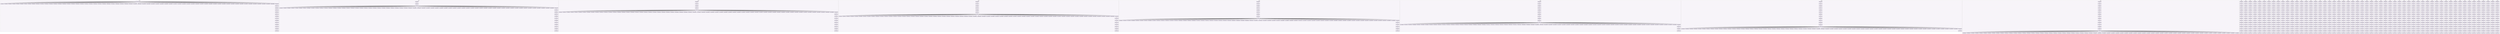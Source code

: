 digraph{node[shape=record style=filled colorscheme=purd9 fillcolor=2];subgraph cluster0{style=dashed;colorscheme=purd9;bgcolor=1;edge[arrowhead=empty];label=proc_0;0[label="0:0 0 misc 0 0"];1[label="0:1 0 send 1 0"];2[label="0:2 0 send 2 0"];3[label="0:3 0 send 3 0"];4[label="0:4 0 send 4 0"];5[label="0:5 0 send 5 0"];6[label="0:6 0 send 6 0"];7[label="0:7 0 send 7 0"];8[label="0:8 0 send 8 0"];9[label="0:9 0 send 9 0"];10[label="0:10 0 send 10 0"];11[label="0:11 0 send 11 0"];12[label="0:12 0 send 12 0"];13[label="0:13 0 send 13 0"];14[label="0:14 0 send 14 0"];15[label="0:15 0 send 15 0"];16[label="0:16 0 send 16 0"];17[label="0:17 0 send 17 0"];18[label="0:18 0 send 18 0"];19[label="0:19 0 send 19 0"];20[label="0:20 0 send 20 0"];21[label="0:21 0 send 21 0"];22[label="0:22 0 send 22 0"];23[label="0:23 0 send 23 0"];24[label="0:24 0 send 24 0"];25[label="0:25 0 send 25 0"];26[label="0:26 0 send 26 0"];27[label="0:27 0 send 27 0"];28[label="0:28 0 send 28 0"];29[label="0:29 0 send 29 0"];30[label="0:30 0 send 30 0"];31[label="0:31 0 send 31 0"];32[label="0:32 0 send 32 0"];33[label="0:33 0 send 33 0"];34[label="0:34 0 send 34 0"];35[label="0:35 0 send 35 0"];36[label="0:36 0 send 36 0"];37[label="0:37 0 send 37 0"];38[label="0:38 0 send 38 0"];39[label="0:39 0 send 39 0"];40[label="0:40 0 send 40 0"];41[label="0:41 0 send 41 0"];42[label="0:42 0 send 42 0"];43[label="0:43 0 send 43 0"];44[label="0:44 0 send 44 0"];45[label="0:45 0 send 45 0"];46[label="0:46 0 send 46 0"];47[label="0:47 0 send 47 0"];48[label="0:48 0 send 48 0"];49[label="0:49 0 send 49 0"];50[label="0:50 0 send 50 0"];51[label="0:51 0 send 51 0"];52[label="0:52 0 send 52 0"];53[label="0:53 0 send 53 0"];54[label="0:54 0 send 54 0"];55[label="0:55 0 send 55 0"];56[label="0:56 0 send 56 0"];57[label="0:57 0 send 57 0"];58[label="0:58 0 send 58 0"];59[label="0:59 0 send 59 0"];60[label="0:60 0 send 60 0"];61[label="0:61 0 send 61 0"];62[label="0:62 0 send 62 0"];63[label="0:63 0 send 63 0"];64[label="0:64 0 misc 0 0"];65[label="0:65 0 recv -1 0"];66[label="0:66 0 misc 0 0"];67[label="0:67 0 recv -1 0"];68[label="0:68 0 misc 0 0"];69[label="0:69 0 recv -1 0"];70[label="0:70 0 misc 0 0"];71[label="0:71 0 recv -1 0"];72[label="0:72 0 misc 0 0"];73[label="0:73 0 recv -1 0"];74[label="0:74 0 misc 0 0"];75[label="0:75 0 recv -1 0"];76[label="0:76 0 misc 0 0"];77[label="0:77 0 recv -1 0"];0->1;0->2;0->3;0->4;0->5;0->6;0->7;0->8;0->9;0->10;0->11;0->12;0->13;0->14;0->15;0->16;0->17;0->18;0->19;0->20;0->21;0->22;0->23;0->24;0->25;0->26;0->27;0->28;0->29;0->30;0->31;0->32;0->33;0->34;0->35;0->36;0->37;0->38;0->39;0->40;0->41;0->42;0->43;0->44;0->45;0->46;0->47;0->48;0->49;0->50;0->51;0->52;0->53;0->54;0->55;0->56;0->57;0->58;0->59;0->60;0->61;0->62;0->63;0->64;64->65;65->66;66->67;67->68;68->69;69->70;70->71;71->72;72->73;73->74;74->75;75->76;76->77;}subgraph cluster1{style=dashed;colorscheme=purd9;bgcolor=1;edge[arrowhead=empty];label=proc_1;78[label="1:0 0 misc 0 0"];79[label="1:1 0 recv -1 0"];80[label="1:2 0 misc 0 0"];81[label="1:3 0 send 0 0"];82[label="1:4 0 send 2 0"];83[label="1:5 0 send 3 0"];84[label="1:6 0 send 4 0"];85[label="1:7 0 send 5 0"];86[label="1:8 0 send 6 0"];87[label="1:9 0 send 7 0"];88[label="1:10 0 send 8 0"];89[label="1:11 0 send 9 0"];90[label="1:12 0 send 10 0"];91[label="1:13 0 send 11 0"];92[label="1:14 0 send 12 0"];93[label="1:15 0 send 13 0"];94[label="1:16 0 send 14 0"];95[label="1:17 0 send 15 0"];96[label="1:18 0 send 16 0"];97[label="1:19 0 send 17 0"];98[label="1:20 0 send 18 0"];99[label="1:21 0 send 19 0"];100[label="1:22 0 send 20 0"];101[label="1:23 0 send 21 0"];102[label="1:24 0 send 22 0"];103[label="1:25 0 send 23 0"];104[label="1:26 0 send 24 0"];105[label="1:27 0 send 25 0"];106[label="1:28 0 send 26 0"];107[label="1:29 0 send 27 0"];108[label="1:30 0 send 28 0"];109[label="1:31 0 send 29 0"];110[label="1:32 0 send 30 0"];111[label="1:33 0 send 31 0"];112[label="1:34 0 send 32 0"];113[label="1:35 0 send 33 0"];114[label="1:36 0 send 34 0"];115[label="1:37 0 send 35 0"];116[label="1:38 0 send 36 0"];117[label="1:39 0 send 37 0"];118[label="1:40 0 send 38 0"];119[label="1:41 0 send 39 0"];120[label="1:42 0 send 40 0"];121[label="1:43 0 send 41 0"];122[label="1:44 0 send 42 0"];123[label="1:45 0 send 43 0"];124[label="1:46 0 send 44 0"];125[label="1:47 0 send 45 0"];126[label="1:48 0 send 46 0"];127[label="1:49 0 send 47 0"];128[label="1:50 0 send 48 0"];129[label="1:51 0 send 49 0"];130[label="1:52 0 send 50 0"];131[label="1:53 0 send 51 0"];132[label="1:54 0 send 52 0"];133[label="1:55 0 send 53 0"];134[label="1:56 0 send 54 0"];135[label="1:57 0 send 55 0"];136[label="1:58 0 send 56 0"];137[label="1:59 0 send 57 0"];138[label="1:60 0 send 58 0"];139[label="1:61 0 send 59 0"];140[label="1:62 0 send 60 0"];141[label="1:63 0 send 61 0"];142[label="1:64 0 send 62 0"];143[label="1:65 0 send 63 0"];144[label="1:66 0 misc 0 0"];145[label="1:67 0 recv -1 0"];146[label="1:68 0 misc 0 0"];147[label="1:69 0 recv -1 0"];148[label="1:70 0 misc 0 0"];149[label="1:71 0 recv -1 0"];150[label="1:72 0 misc 0 0"];151[label="1:73 0 recv -1 0"];152[label="1:74 0 misc 0 0"];153[label="1:75 0 recv -1 0"];154[label="1:76 0 misc 0 0"];155[label="1:77 0 recv -1 0"];78->79;79->80;80->81;80->82;80->83;80->84;80->85;80->86;80->87;80->88;80->89;80->90;80->91;80->92;80->93;80->94;80->95;80->96;80->97;80->98;80->99;80->100;80->101;80->102;80->103;80->104;80->105;80->106;80->107;80->108;80->109;80->110;80->111;80->112;80->113;80->114;80->115;80->116;80->117;80->118;80->119;80->120;80->121;80->122;80->123;80->124;80->125;80->126;80->127;80->128;80->129;80->130;80->131;80->132;80->133;80->134;80->135;80->136;80->137;80->138;80->139;80->140;80->141;80->142;80->143;80->144;144->145;145->146;146->147;147->148;148->149;149->150;150->151;151->152;152->153;153->154;154->155;}subgraph cluster2{style=dashed;colorscheme=purd9;bgcolor=1;edge[arrowhead=empty];label=proc_2;156[label="2:0 0 misc 0 0"];157[label="2:1 0 recv -1 0"];158[label="2:2 0 misc 0 0"];159[label="2:3 0 recv -1 0"];160[label="2:4 0 misc 0 0"];161[label="2:5 0 send 0 0"];162[label="2:6 0 send 1 0"];163[label="2:7 0 send 3 0"];164[label="2:8 0 send 4 0"];165[label="2:9 0 send 5 0"];166[label="2:10 0 send 6 0"];167[label="2:11 0 send 7 0"];168[label="2:12 0 send 8 0"];169[label="2:13 0 send 9 0"];170[label="2:14 0 send 10 0"];171[label="2:15 0 send 11 0"];172[label="2:16 0 send 12 0"];173[label="2:17 0 send 13 0"];174[label="2:18 0 send 14 0"];175[label="2:19 0 send 15 0"];176[label="2:20 0 send 16 0"];177[label="2:21 0 send 17 0"];178[label="2:22 0 send 18 0"];179[label="2:23 0 send 19 0"];180[label="2:24 0 send 20 0"];181[label="2:25 0 send 21 0"];182[label="2:26 0 send 22 0"];183[label="2:27 0 send 23 0"];184[label="2:28 0 send 24 0"];185[label="2:29 0 send 25 0"];186[label="2:30 0 send 26 0"];187[label="2:31 0 send 27 0"];188[label="2:32 0 send 28 0"];189[label="2:33 0 send 29 0"];190[label="2:34 0 send 30 0"];191[label="2:35 0 send 31 0"];192[label="2:36 0 send 32 0"];193[label="2:37 0 send 33 0"];194[label="2:38 0 send 34 0"];195[label="2:39 0 send 35 0"];196[label="2:40 0 send 36 0"];197[label="2:41 0 send 37 0"];198[label="2:42 0 send 38 0"];199[label="2:43 0 send 39 0"];200[label="2:44 0 send 40 0"];201[label="2:45 0 send 41 0"];202[label="2:46 0 send 42 0"];203[label="2:47 0 send 43 0"];204[label="2:48 0 send 44 0"];205[label="2:49 0 send 45 0"];206[label="2:50 0 send 46 0"];207[label="2:51 0 send 47 0"];208[label="2:52 0 send 48 0"];209[label="2:53 0 send 49 0"];210[label="2:54 0 send 50 0"];211[label="2:55 0 send 51 0"];212[label="2:56 0 send 52 0"];213[label="2:57 0 send 53 0"];214[label="2:58 0 send 54 0"];215[label="2:59 0 send 55 0"];216[label="2:60 0 send 56 0"];217[label="2:61 0 send 57 0"];218[label="2:62 0 send 58 0"];219[label="2:63 0 send 59 0"];220[label="2:64 0 send 60 0"];221[label="2:65 0 send 61 0"];222[label="2:66 0 send 62 0"];223[label="2:67 0 send 63 0"];224[label="2:68 0 misc 0 0"];225[label="2:69 0 recv -1 0"];226[label="2:70 0 misc 0 0"];227[label="2:71 0 recv -1 0"];228[label="2:72 0 misc 0 0"];229[label="2:73 0 recv -1 0"];230[label="2:74 0 misc 0 0"];231[label="2:75 0 recv -1 0"];232[label="2:76 0 misc 0 0"];233[label="2:77 0 recv -1 0"];156->157;157->158;158->159;159->160;160->161;160->162;160->163;160->164;160->165;160->166;160->167;160->168;160->169;160->170;160->171;160->172;160->173;160->174;160->175;160->176;160->177;160->178;160->179;160->180;160->181;160->182;160->183;160->184;160->185;160->186;160->187;160->188;160->189;160->190;160->191;160->192;160->193;160->194;160->195;160->196;160->197;160->198;160->199;160->200;160->201;160->202;160->203;160->204;160->205;160->206;160->207;160->208;160->209;160->210;160->211;160->212;160->213;160->214;160->215;160->216;160->217;160->218;160->219;160->220;160->221;160->222;160->223;160->224;224->225;225->226;226->227;227->228;228->229;229->230;230->231;231->232;232->233;}subgraph cluster3{style=dashed;colorscheme=purd9;bgcolor=1;edge[arrowhead=empty];label=proc_3;234[label="3:0 0 misc 0 0"];235[label="3:1 0 recv -1 0"];236[label="3:2 0 misc 0 0"];237[label="3:3 0 recv -1 0"];238[label="3:4 0 misc 0 0"];239[label="3:5 0 recv -1 0"];240[label="3:6 0 misc 0 0"];241[label="3:7 0 send 0 0"];242[label="3:8 0 send 1 0"];243[label="3:9 0 send 2 0"];244[label="3:10 0 send 4 0"];245[label="3:11 0 send 5 0"];246[label="3:12 0 send 6 0"];247[label="3:13 0 send 7 0"];248[label="3:14 0 send 8 0"];249[label="3:15 0 send 9 0"];250[label="3:16 0 send 10 0"];251[label="3:17 0 send 11 0"];252[label="3:18 0 send 12 0"];253[label="3:19 0 send 13 0"];254[label="3:20 0 send 14 0"];255[label="3:21 0 send 15 0"];256[label="3:22 0 send 16 0"];257[label="3:23 0 send 17 0"];258[label="3:24 0 send 18 0"];259[label="3:25 0 send 19 0"];260[label="3:26 0 send 20 0"];261[label="3:27 0 send 21 0"];262[label="3:28 0 send 22 0"];263[label="3:29 0 send 23 0"];264[label="3:30 0 send 24 0"];265[label="3:31 0 send 25 0"];266[label="3:32 0 send 26 0"];267[label="3:33 0 send 27 0"];268[label="3:34 0 send 28 0"];269[label="3:35 0 send 29 0"];270[label="3:36 0 send 30 0"];271[label="3:37 0 send 31 0"];272[label="3:38 0 send 32 0"];273[label="3:39 0 send 33 0"];274[label="3:40 0 send 34 0"];275[label="3:41 0 send 35 0"];276[label="3:42 0 send 36 0"];277[label="3:43 0 send 37 0"];278[label="3:44 0 send 38 0"];279[label="3:45 0 send 39 0"];280[label="3:46 0 send 40 0"];281[label="3:47 0 send 41 0"];282[label="3:48 0 send 42 0"];283[label="3:49 0 send 43 0"];284[label="3:50 0 send 44 0"];285[label="3:51 0 send 45 0"];286[label="3:52 0 send 46 0"];287[label="3:53 0 send 47 0"];288[label="3:54 0 send 48 0"];289[label="3:55 0 send 49 0"];290[label="3:56 0 send 50 0"];291[label="3:57 0 send 51 0"];292[label="3:58 0 send 52 0"];293[label="3:59 0 send 53 0"];294[label="3:60 0 send 54 0"];295[label="3:61 0 send 55 0"];296[label="3:62 0 send 56 0"];297[label="3:63 0 send 57 0"];298[label="3:64 0 send 58 0"];299[label="3:65 0 send 59 0"];300[label="3:66 0 send 60 0"];301[label="3:67 0 send 61 0"];302[label="3:68 0 send 62 0"];303[label="3:69 0 send 63 0"];304[label="3:70 0 misc 0 0"];305[label="3:71 0 recv -1 0"];306[label="3:72 0 misc 0 0"];307[label="3:73 0 recv -1 0"];308[label="3:74 0 misc 0 0"];309[label="3:75 0 recv -1 0"];310[label="3:76 0 misc 0 0"];311[label="3:77 0 recv -1 0"];234->235;235->236;236->237;237->238;238->239;239->240;240->241;240->242;240->243;240->244;240->245;240->246;240->247;240->248;240->249;240->250;240->251;240->252;240->253;240->254;240->255;240->256;240->257;240->258;240->259;240->260;240->261;240->262;240->263;240->264;240->265;240->266;240->267;240->268;240->269;240->270;240->271;240->272;240->273;240->274;240->275;240->276;240->277;240->278;240->279;240->280;240->281;240->282;240->283;240->284;240->285;240->286;240->287;240->288;240->289;240->290;240->291;240->292;240->293;240->294;240->295;240->296;240->297;240->298;240->299;240->300;240->301;240->302;240->303;240->304;304->305;305->306;306->307;307->308;308->309;309->310;310->311;}subgraph cluster4{style=dashed;colorscheme=purd9;bgcolor=1;edge[arrowhead=empty];label=proc_4;312[label="4:0 0 misc 0 0"];313[label="4:1 0 recv -1 0"];314[label="4:2 0 misc 0 0"];315[label="4:3 0 recv -1 0"];316[label="4:4 0 misc 0 0"];317[label="4:5 0 recv -1 0"];318[label="4:6 0 misc 0 0"];319[label="4:7 0 recv -1 0"];320[label="4:8 0 misc 0 0"];321[label="4:9 0 send 0 0"];322[label="4:10 0 send 1 0"];323[label="4:11 0 send 2 0"];324[label="4:12 0 send 3 0"];325[label="4:13 0 send 5 0"];326[label="4:14 0 send 6 0"];327[label="4:15 0 send 7 0"];328[label="4:16 0 send 8 0"];329[label="4:17 0 send 9 0"];330[label="4:18 0 send 10 0"];331[label="4:19 0 send 11 0"];332[label="4:20 0 send 12 0"];333[label="4:21 0 send 13 0"];334[label="4:22 0 send 14 0"];335[label="4:23 0 send 15 0"];336[label="4:24 0 send 16 0"];337[label="4:25 0 send 17 0"];338[label="4:26 0 send 18 0"];339[label="4:27 0 send 19 0"];340[label="4:28 0 send 20 0"];341[label="4:29 0 send 21 0"];342[label="4:30 0 send 22 0"];343[label="4:31 0 send 23 0"];344[label="4:32 0 send 24 0"];345[label="4:33 0 send 25 0"];346[label="4:34 0 send 26 0"];347[label="4:35 0 send 27 0"];348[label="4:36 0 send 28 0"];349[label="4:37 0 send 29 0"];350[label="4:38 0 send 30 0"];351[label="4:39 0 send 31 0"];352[label="4:40 0 send 32 0"];353[label="4:41 0 send 33 0"];354[label="4:42 0 send 34 0"];355[label="4:43 0 send 35 0"];356[label="4:44 0 send 36 0"];357[label="4:45 0 send 37 0"];358[label="4:46 0 send 38 0"];359[label="4:47 0 send 39 0"];360[label="4:48 0 send 40 0"];361[label="4:49 0 send 41 0"];362[label="4:50 0 send 42 0"];363[label="4:51 0 send 43 0"];364[label="4:52 0 send 44 0"];365[label="4:53 0 send 45 0"];366[label="4:54 0 send 46 0"];367[label="4:55 0 send 47 0"];368[label="4:56 0 send 48 0"];369[label="4:57 0 send 49 0"];370[label="4:58 0 send 50 0"];371[label="4:59 0 send 51 0"];372[label="4:60 0 send 52 0"];373[label="4:61 0 send 53 0"];374[label="4:62 0 send 54 0"];375[label="4:63 0 send 55 0"];376[label="4:64 0 send 56 0"];377[label="4:65 0 send 57 0"];378[label="4:66 0 send 58 0"];379[label="4:67 0 send 59 0"];380[label="4:68 0 send 60 0"];381[label="4:69 0 send 61 0"];382[label="4:70 0 send 62 0"];383[label="4:71 0 send 63 0"];384[label="4:72 0 misc 0 0"];385[label="4:73 0 recv -1 0"];386[label="4:74 0 misc 0 0"];387[label="4:75 0 recv -1 0"];388[label="4:76 0 misc 0 0"];389[label="4:77 0 recv -1 0"];312->313;313->314;314->315;315->316;316->317;317->318;318->319;319->320;320->321;320->322;320->323;320->324;320->325;320->326;320->327;320->328;320->329;320->330;320->331;320->332;320->333;320->334;320->335;320->336;320->337;320->338;320->339;320->340;320->341;320->342;320->343;320->344;320->345;320->346;320->347;320->348;320->349;320->350;320->351;320->352;320->353;320->354;320->355;320->356;320->357;320->358;320->359;320->360;320->361;320->362;320->363;320->364;320->365;320->366;320->367;320->368;320->369;320->370;320->371;320->372;320->373;320->374;320->375;320->376;320->377;320->378;320->379;320->380;320->381;320->382;320->383;320->384;384->385;385->386;386->387;387->388;388->389;}subgraph cluster5{style=dashed;colorscheme=purd9;bgcolor=1;edge[arrowhead=empty];label=proc_5;390[label="5:0 0 misc 0 0"];391[label="5:1 0 recv -1 0"];392[label="5:2 0 misc 0 0"];393[label="5:3 0 recv -1 0"];394[label="5:4 0 misc 0 0"];395[label="5:5 0 recv -1 0"];396[label="5:6 0 misc 0 0"];397[label="5:7 0 recv -1 0"];398[label="5:8 0 misc 0 0"];399[label="5:9 0 recv -1 0"];400[label="5:10 0 misc 0 0"];401[label="5:11 0 send 0 0"];402[label="5:12 0 send 1 0"];403[label="5:13 0 send 2 0"];404[label="5:14 0 send 3 0"];405[label="5:15 0 send 4 0"];406[label="5:16 0 send 6 0"];407[label="5:17 0 send 7 0"];408[label="5:18 0 send 8 0"];409[label="5:19 0 send 9 0"];410[label="5:20 0 send 10 0"];411[label="5:21 0 send 11 0"];412[label="5:22 0 send 12 0"];413[label="5:23 0 send 13 0"];414[label="5:24 0 send 14 0"];415[label="5:25 0 send 15 0"];416[label="5:26 0 send 16 0"];417[label="5:27 0 send 17 0"];418[label="5:28 0 send 18 0"];419[label="5:29 0 send 19 0"];420[label="5:30 0 send 20 0"];421[label="5:31 0 send 21 0"];422[label="5:32 0 send 22 0"];423[label="5:33 0 send 23 0"];424[label="5:34 0 send 24 0"];425[label="5:35 0 send 25 0"];426[label="5:36 0 send 26 0"];427[label="5:37 0 send 27 0"];428[label="5:38 0 send 28 0"];429[label="5:39 0 send 29 0"];430[label="5:40 0 send 30 0"];431[label="5:41 0 send 31 0"];432[label="5:42 0 send 32 0"];433[label="5:43 0 send 33 0"];434[label="5:44 0 send 34 0"];435[label="5:45 0 send 35 0"];436[label="5:46 0 send 36 0"];437[label="5:47 0 send 37 0"];438[label="5:48 0 send 38 0"];439[label="5:49 0 send 39 0"];440[label="5:50 0 send 40 0"];441[label="5:51 0 send 41 0"];442[label="5:52 0 send 42 0"];443[label="5:53 0 send 43 0"];444[label="5:54 0 send 44 0"];445[label="5:55 0 send 45 0"];446[label="5:56 0 send 46 0"];447[label="5:57 0 send 47 0"];448[label="5:58 0 send 48 0"];449[label="5:59 0 send 49 0"];450[label="5:60 0 send 50 0"];451[label="5:61 0 send 51 0"];452[label="5:62 0 send 52 0"];453[label="5:63 0 send 53 0"];454[label="5:64 0 send 54 0"];455[label="5:65 0 send 55 0"];456[label="5:66 0 send 56 0"];457[label="5:67 0 send 57 0"];458[label="5:68 0 send 58 0"];459[label="5:69 0 send 59 0"];460[label="5:70 0 send 60 0"];461[label="5:71 0 send 61 0"];462[label="5:72 0 send 62 0"];463[label="5:73 0 send 63 0"];464[label="5:74 0 misc 0 0"];465[label="5:75 0 recv -1 0"];466[label="5:76 0 misc 0 0"];467[label="5:77 0 recv -1 0"];390->391;391->392;392->393;393->394;394->395;395->396;396->397;397->398;398->399;399->400;400->401;400->402;400->403;400->404;400->405;400->406;400->407;400->408;400->409;400->410;400->411;400->412;400->413;400->414;400->415;400->416;400->417;400->418;400->419;400->420;400->421;400->422;400->423;400->424;400->425;400->426;400->427;400->428;400->429;400->430;400->431;400->432;400->433;400->434;400->435;400->436;400->437;400->438;400->439;400->440;400->441;400->442;400->443;400->444;400->445;400->446;400->447;400->448;400->449;400->450;400->451;400->452;400->453;400->454;400->455;400->456;400->457;400->458;400->459;400->460;400->461;400->462;400->463;400->464;464->465;465->466;466->467;}subgraph cluster6{style=dashed;colorscheme=purd9;bgcolor=1;edge[arrowhead=empty];label=proc_6;468[label="6:0 0 misc 0 0"];469[label="6:1 0 recv -1 0"];470[label="6:2 0 misc 0 0"];471[label="6:3 0 recv -1 0"];472[label="6:4 0 misc 0 0"];473[label="6:5 0 recv -1 0"];474[label="6:6 0 misc 0 0"];475[label="6:7 0 recv -1 0"];476[label="6:8 0 misc 0 0"];477[label="6:9 0 recv -1 0"];478[label="6:10 0 misc 0 0"];479[label="6:11 0 recv -1 0"];480[label="6:12 0 misc 0 0"];481[label="6:13 0 send 0 0"];482[label="6:14 0 send 1 0"];483[label="6:15 0 send 2 0"];484[label="6:16 0 send 3 0"];485[label="6:17 0 send 4 0"];486[label="6:18 0 send 5 0"];487[label="6:19 0 send 7 0"];488[label="6:20 0 send 8 0"];489[label="6:21 0 send 9 0"];490[label="6:22 0 send 10 0"];491[label="6:23 0 send 11 0"];492[label="6:24 0 send 12 0"];493[label="6:25 0 send 13 0"];494[label="6:26 0 send 14 0"];495[label="6:27 0 send 15 0"];496[label="6:28 0 send 16 0"];497[label="6:29 0 send 17 0"];498[label="6:30 0 send 18 0"];499[label="6:31 0 send 19 0"];500[label="6:32 0 send 20 0"];501[label="6:33 0 send 21 0"];502[label="6:34 0 send 22 0"];503[label="6:35 0 send 23 0"];504[label="6:36 0 send 24 0"];505[label="6:37 0 send 25 0"];506[label="6:38 0 send 26 0"];507[label="6:39 0 send 27 0"];508[label="6:40 0 send 28 0"];509[label="6:41 0 send 29 0"];510[label="6:42 0 send 30 0"];511[label="6:43 0 send 31 0"];512[label="6:44 0 send 32 0"];513[label="6:45 0 send 33 0"];514[label="6:46 0 send 34 0"];515[label="6:47 0 send 35 0"];516[label="6:48 0 send 36 0"];517[label="6:49 0 send 37 0"];518[label="6:50 0 send 38 0"];519[label="6:51 0 send 39 0"];520[label="6:52 0 send 40 0"];521[label="6:53 0 send 41 0"];522[label="6:54 0 send 42 0"];523[label="6:55 0 send 43 0"];524[label="6:56 0 send 44 0"];525[label="6:57 0 send 45 0"];526[label="6:58 0 send 46 0"];527[label="6:59 0 send 47 0"];528[label="6:60 0 send 48 0"];529[label="6:61 0 send 49 0"];530[label="6:62 0 send 50 0"];531[label="6:63 0 send 51 0"];532[label="6:64 0 send 52 0"];533[label="6:65 0 send 53 0"];534[label="6:66 0 send 54 0"];535[label="6:67 0 send 55 0"];536[label="6:68 0 send 56 0"];537[label="6:69 0 send 57 0"];538[label="6:70 0 send 58 0"];539[label="6:71 0 send 59 0"];540[label="6:72 0 send 60 0"];541[label="6:73 0 send 61 0"];542[label="6:74 0 send 62 0"];543[label="6:75 0 send 63 0"];544[label="6:76 0 misc 0 0"];545[label="6:77 0 recv -1 0"];468->469;469->470;470->471;471->472;472->473;473->474;474->475;475->476;476->477;477->478;478->479;479->480;480->481;480->482;480->483;480->484;480->485;480->486;480->487;480->488;480->489;480->490;480->491;480->492;480->493;480->494;480->495;480->496;480->497;480->498;480->499;480->500;480->501;480->502;480->503;480->504;480->505;480->506;480->507;480->508;480->509;480->510;480->511;480->512;480->513;480->514;480->515;480->516;480->517;480->518;480->519;480->520;480->521;480->522;480->523;480->524;480->525;480->526;480->527;480->528;480->529;480->530;480->531;480->532;480->533;480->534;480->535;480->536;480->537;480->538;480->539;480->540;480->541;480->542;480->543;480->544;544->545;}subgraph cluster7{style=dashed;colorscheme=purd9;bgcolor=1;edge[arrowhead=empty];label=proc_7;546[label="7:0 0 misc 0 0"];547[label="7:1 0 recv -1 0"];548[label="7:2 0 misc 0 0"];549[label="7:3 0 recv -1 0"];550[label="7:4 0 misc 0 0"];551[label="7:5 0 recv -1 0"];552[label="7:6 0 misc 0 0"];553[label="7:7 0 recv -1 0"];554[label="7:8 0 misc 0 0"];555[label="7:9 0 recv -1 0"];556[label="7:10 0 misc 0 0"];557[label="7:11 0 recv -1 0"];558[label="7:12 0 misc 0 0"];559[label="7:13 0 recv -1 0"];560[label="7:14 0 misc 0 0"];561[label="7:15 0 send 0 0"];562[label="7:16 0 send 1 0"];563[label="7:17 0 send 2 0"];564[label="7:18 0 send 3 0"];565[label="7:19 0 send 4 0"];566[label="7:20 0 send 5 0"];567[label="7:21 0 send 6 0"];568[label="7:22 0 send 8 0"];569[label="7:23 0 send 9 0"];570[label="7:24 0 send 10 0"];571[label="7:25 0 send 11 0"];572[label="7:26 0 send 12 0"];573[label="7:27 0 send 13 0"];574[label="7:28 0 send 14 0"];575[label="7:29 0 send 15 0"];576[label="7:30 0 send 16 0"];577[label="7:31 0 send 17 0"];578[label="7:32 0 send 18 0"];579[label="7:33 0 send 19 0"];580[label="7:34 0 send 20 0"];581[label="7:35 0 send 21 0"];582[label="7:36 0 send 22 0"];583[label="7:37 0 send 23 0"];584[label="7:38 0 send 24 0"];585[label="7:39 0 send 25 0"];586[label="7:40 0 send 26 0"];587[label="7:41 0 send 27 0"];588[label="7:42 0 send 28 0"];589[label="7:43 0 send 29 0"];590[label="7:44 0 send 30 0"];591[label="7:45 0 send 31 0"];592[label="7:46 0 send 32 0"];593[label="7:47 0 send 33 0"];594[label="7:48 0 send 34 0"];595[label="7:49 0 send 35 0"];596[label="7:50 0 send 36 0"];597[label="7:51 0 send 37 0"];598[label="7:52 0 send 38 0"];599[label="7:53 0 send 39 0"];600[label="7:54 0 send 40 0"];601[label="7:55 0 send 41 0"];602[label="7:56 0 send 42 0"];603[label="7:57 0 send 43 0"];604[label="7:58 0 send 44 0"];605[label="7:59 0 send 45 0"];606[label="7:60 0 send 46 0"];607[label="7:61 0 send 47 0"];608[label="7:62 0 send 48 0"];609[label="7:63 0 send 49 0"];610[label="7:64 0 send 50 0"];611[label="7:65 0 send 51 0"];612[label="7:66 0 send 52 0"];613[label="7:67 0 send 53 0"];614[label="7:68 0 send 54 0"];615[label="7:69 0 send 55 0"];616[label="7:70 0 send 56 0"];617[label="7:71 0 send 57 0"];618[label="7:72 0 send 58 0"];619[label="7:73 0 send 59 0"];620[label="7:74 0 send 60 0"];621[label="7:75 0 send 61 0"];622[label="7:76 0 send 62 0"];623[label="7:77 0 send 63 0"];546->547;547->548;548->549;549->550;550->551;551->552;552->553;553->554;554->555;555->556;556->557;557->558;558->559;559->560;560->561;560->562;560->563;560->564;560->565;560->566;560->567;560->568;560->569;560->570;560->571;560->572;560->573;560->574;560->575;560->576;560->577;560->578;560->579;560->580;560->581;560->582;560->583;560->584;560->585;560->586;560->587;560->588;560->589;560->590;560->591;560->592;560->593;560->594;560->595;560->596;560->597;560->598;560->599;560->600;560->601;560->602;560->603;560->604;560->605;560->606;560->607;560->608;560->609;560->610;560->611;560->612;560->613;560->614;560->615;560->616;560->617;560->618;560->619;560->620;560->621;560->622;560->623;}subgraph cluster8{style=dashed;colorscheme=purd9;bgcolor=1;edge[arrowhead=empty];label=proc_8;624[label="8:0 0 misc 0 0"];625[label="8:1 0 recv -1 0"];626[label="8:2 0 misc 0 0"];627[label="8:3 0 recv -1 0"];628[label="8:4 0 misc 0 0"];629[label="8:5 0 recv -1 0"];630[label="8:6 0 misc 0 0"];631[label="8:7 0 recv -1 0"];632[label="8:8 0 misc 0 0"];633[label="8:9 0 recv -1 0"];634[label="8:10 0 misc 0 0"];635[label="8:11 0 recv -1 0"];636[label="8:12 0 misc 0 0"];637[label="8:13 0 recv -1 0"];638[label="8:14 0 misc 0 0"];639[label="8:15 0 recv -1 0"];624->625;625->626;626->627;627->628;628->629;629->630;630->631;631->632;632->633;633->634;634->635;635->636;636->637;637->638;638->639;}subgraph cluster9{style=dashed;colorscheme=purd9;bgcolor=1;edge[arrowhead=empty];label=proc_9;640[label="9:0 0 misc 0 0"];641[label="9:1 0 recv -1 0"];642[label="9:2 0 misc 0 0"];643[label="9:3 0 recv -1 0"];644[label="9:4 0 misc 0 0"];645[label="9:5 0 recv -1 0"];646[label="9:6 0 misc 0 0"];647[label="9:7 0 recv -1 0"];648[label="9:8 0 misc 0 0"];649[label="9:9 0 recv -1 0"];650[label="9:10 0 misc 0 0"];651[label="9:11 0 recv -1 0"];652[label="9:12 0 misc 0 0"];653[label="9:13 0 recv -1 0"];654[label="9:14 0 misc 0 0"];655[label="9:15 0 recv -1 0"];640->641;641->642;642->643;643->644;644->645;645->646;646->647;647->648;648->649;649->650;650->651;651->652;652->653;653->654;654->655;}subgraph cluster10{style=dashed;colorscheme=purd9;bgcolor=1;edge[arrowhead=empty];label=proc_10;656[label="10:0 0 misc 0 0"];657[label="10:1 0 recv -1 0"];658[label="10:2 0 misc 0 0"];659[label="10:3 0 recv -1 0"];660[label="10:4 0 misc 0 0"];661[label="10:5 0 recv -1 0"];662[label="10:6 0 misc 0 0"];663[label="10:7 0 recv -1 0"];664[label="10:8 0 misc 0 0"];665[label="10:9 0 recv -1 0"];666[label="10:10 0 misc 0 0"];667[label="10:11 0 recv -1 0"];668[label="10:12 0 misc 0 0"];669[label="10:13 0 recv -1 0"];670[label="10:14 0 misc 0 0"];671[label="10:15 0 recv -1 0"];656->657;657->658;658->659;659->660;660->661;661->662;662->663;663->664;664->665;665->666;666->667;667->668;668->669;669->670;670->671;}subgraph cluster11{style=dashed;colorscheme=purd9;bgcolor=1;edge[arrowhead=empty];label=proc_11;672[label="11:0 0 misc 0 0"];673[label="11:1 0 recv -1 0"];674[label="11:2 0 misc 0 0"];675[label="11:3 0 recv -1 0"];676[label="11:4 0 misc 0 0"];677[label="11:5 0 recv -1 0"];678[label="11:6 0 misc 0 0"];679[label="11:7 0 recv -1 0"];680[label="11:8 0 misc 0 0"];681[label="11:9 0 recv -1 0"];682[label="11:10 0 misc 0 0"];683[label="11:11 0 recv -1 0"];684[label="11:12 0 misc 0 0"];685[label="11:13 0 recv -1 0"];686[label="11:14 0 misc 0 0"];687[label="11:15 0 recv -1 0"];672->673;673->674;674->675;675->676;676->677;677->678;678->679;679->680;680->681;681->682;682->683;683->684;684->685;685->686;686->687;}subgraph cluster12{style=dashed;colorscheme=purd9;bgcolor=1;edge[arrowhead=empty];label=proc_12;688[label="12:0 0 misc 0 0"];689[label="12:1 0 recv -1 0"];690[label="12:2 0 misc 0 0"];691[label="12:3 0 recv -1 0"];692[label="12:4 0 misc 0 0"];693[label="12:5 0 recv -1 0"];694[label="12:6 0 misc 0 0"];695[label="12:7 0 recv -1 0"];696[label="12:8 0 misc 0 0"];697[label="12:9 0 recv -1 0"];698[label="12:10 0 misc 0 0"];699[label="12:11 0 recv -1 0"];700[label="12:12 0 misc 0 0"];701[label="12:13 0 recv -1 0"];702[label="12:14 0 misc 0 0"];703[label="12:15 0 recv -1 0"];688->689;689->690;690->691;691->692;692->693;693->694;694->695;695->696;696->697;697->698;698->699;699->700;700->701;701->702;702->703;}subgraph cluster13{style=dashed;colorscheme=purd9;bgcolor=1;edge[arrowhead=empty];label=proc_13;704[label="13:0 0 misc 0 0"];705[label="13:1 0 recv -1 0"];706[label="13:2 0 misc 0 0"];707[label="13:3 0 recv -1 0"];708[label="13:4 0 misc 0 0"];709[label="13:5 0 recv -1 0"];710[label="13:6 0 misc 0 0"];711[label="13:7 0 recv -1 0"];712[label="13:8 0 misc 0 0"];713[label="13:9 0 recv -1 0"];714[label="13:10 0 misc 0 0"];715[label="13:11 0 recv -1 0"];716[label="13:12 0 misc 0 0"];717[label="13:13 0 recv -1 0"];718[label="13:14 0 misc 0 0"];719[label="13:15 0 recv -1 0"];704->705;705->706;706->707;707->708;708->709;709->710;710->711;711->712;712->713;713->714;714->715;715->716;716->717;717->718;718->719;}subgraph cluster14{style=dashed;colorscheme=purd9;bgcolor=1;edge[arrowhead=empty];label=proc_14;720[label="14:0 0 misc 0 0"];721[label="14:1 0 recv -1 0"];722[label="14:2 0 misc 0 0"];723[label="14:3 0 recv -1 0"];724[label="14:4 0 misc 0 0"];725[label="14:5 0 recv -1 0"];726[label="14:6 0 misc 0 0"];727[label="14:7 0 recv -1 0"];728[label="14:8 0 misc 0 0"];729[label="14:9 0 recv -1 0"];730[label="14:10 0 misc 0 0"];731[label="14:11 0 recv -1 0"];732[label="14:12 0 misc 0 0"];733[label="14:13 0 recv -1 0"];734[label="14:14 0 misc 0 0"];735[label="14:15 0 recv -1 0"];720->721;721->722;722->723;723->724;724->725;725->726;726->727;727->728;728->729;729->730;730->731;731->732;732->733;733->734;734->735;}subgraph cluster15{style=dashed;colorscheme=purd9;bgcolor=1;edge[arrowhead=empty];label=proc_15;736[label="15:0 0 misc 0 0"];737[label="15:1 0 recv -1 0"];738[label="15:2 0 misc 0 0"];739[label="15:3 0 recv -1 0"];740[label="15:4 0 misc 0 0"];741[label="15:5 0 recv -1 0"];742[label="15:6 0 misc 0 0"];743[label="15:7 0 recv -1 0"];744[label="15:8 0 misc 0 0"];745[label="15:9 0 recv -1 0"];746[label="15:10 0 misc 0 0"];747[label="15:11 0 recv -1 0"];748[label="15:12 0 misc 0 0"];749[label="15:13 0 recv -1 0"];750[label="15:14 0 misc 0 0"];751[label="15:15 0 recv -1 0"];736->737;737->738;738->739;739->740;740->741;741->742;742->743;743->744;744->745;745->746;746->747;747->748;748->749;749->750;750->751;}subgraph cluster16{style=dashed;colorscheme=purd9;bgcolor=1;edge[arrowhead=empty];label=proc_16;752[label="16:0 0 misc 0 0"];753[label="16:1 0 recv -1 0"];754[label="16:2 0 misc 0 0"];755[label="16:3 0 recv -1 0"];756[label="16:4 0 misc 0 0"];757[label="16:5 0 recv -1 0"];758[label="16:6 0 misc 0 0"];759[label="16:7 0 recv -1 0"];760[label="16:8 0 misc 0 0"];761[label="16:9 0 recv -1 0"];762[label="16:10 0 misc 0 0"];763[label="16:11 0 recv -1 0"];764[label="16:12 0 misc 0 0"];765[label="16:13 0 recv -1 0"];766[label="16:14 0 misc 0 0"];767[label="16:15 0 recv -1 0"];752->753;753->754;754->755;755->756;756->757;757->758;758->759;759->760;760->761;761->762;762->763;763->764;764->765;765->766;766->767;}subgraph cluster17{style=dashed;colorscheme=purd9;bgcolor=1;edge[arrowhead=empty];label=proc_17;768[label="17:0 0 misc 0 0"];769[label="17:1 0 recv -1 0"];770[label="17:2 0 misc 0 0"];771[label="17:3 0 recv -1 0"];772[label="17:4 0 misc 0 0"];773[label="17:5 0 recv -1 0"];774[label="17:6 0 misc 0 0"];775[label="17:7 0 recv -1 0"];776[label="17:8 0 misc 0 0"];777[label="17:9 0 recv -1 0"];778[label="17:10 0 misc 0 0"];779[label="17:11 0 recv -1 0"];780[label="17:12 0 misc 0 0"];781[label="17:13 0 recv -1 0"];782[label="17:14 0 misc 0 0"];783[label="17:15 0 recv -1 0"];768->769;769->770;770->771;771->772;772->773;773->774;774->775;775->776;776->777;777->778;778->779;779->780;780->781;781->782;782->783;}subgraph cluster18{style=dashed;colorscheme=purd9;bgcolor=1;edge[arrowhead=empty];label=proc_18;784[label="18:0 0 misc 0 0"];785[label="18:1 0 recv -1 0"];786[label="18:2 0 misc 0 0"];787[label="18:3 0 recv -1 0"];788[label="18:4 0 misc 0 0"];789[label="18:5 0 recv -1 0"];790[label="18:6 0 misc 0 0"];791[label="18:7 0 recv -1 0"];792[label="18:8 0 misc 0 0"];793[label="18:9 0 recv -1 0"];794[label="18:10 0 misc 0 0"];795[label="18:11 0 recv -1 0"];796[label="18:12 0 misc 0 0"];797[label="18:13 0 recv -1 0"];798[label="18:14 0 misc 0 0"];799[label="18:15 0 recv -1 0"];784->785;785->786;786->787;787->788;788->789;789->790;790->791;791->792;792->793;793->794;794->795;795->796;796->797;797->798;798->799;}subgraph cluster19{style=dashed;colorscheme=purd9;bgcolor=1;edge[arrowhead=empty];label=proc_19;800[label="19:0 0 misc 0 0"];801[label="19:1 0 recv -1 0"];802[label="19:2 0 misc 0 0"];803[label="19:3 0 recv -1 0"];804[label="19:4 0 misc 0 0"];805[label="19:5 0 recv -1 0"];806[label="19:6 0 misc 0 0"];807[label="19:7 0 recv -1 0"];808[label="19:8 0 misc 0 0"];809[label="19:9 0 recv -1 0"];810[label="19:10 0 misc 0 0"];811[label="19:11 0 recv -1 0"];812[label="19:12 0 misc 0 0"];813[label="19:13 0 recv -1 0"];814[label="19:14 0 misc 0 0"];815[label="19:15 0 recv -1 0"];800->801;801->802;802->803;803->804;804->805;805->806;806->807;807->808;808->809;809->810;810->811;811->812;812->813;813->814;814->815;}subgraph cluster20{style=dashed;colorscheme=purd9;bgcolor=1;edge[arrowhead=empty];label=proc_20;816[label="20:0 0 misc 0 0"];817[label="20:1 0 recv -1 0"];818[label="20:2 0 misc 0 0"];819[label="20:3 0 recv -1 0"];820[label="20:4 0 misc 0 0"];821[label="20:5 0 recv -1 0"];822[label="20:6 0 misc 0 0"];823[label="20:7 0 recv -1 0"];824[label="20:8 0 misc 0 0"];825[label="20:9 0 recv -1 0"];826[label="20:10 0 misc 0 0"];827[label="20:11 0 recv -1 0"];828[label="20:12 0 misc 0 0"];829[label="20:13 0 recv -1 0"];830[label="20:14 0 misc 0 0"];831[label="20:15 0 recv -1 0"];816->817;817->818;818->819;819->820;820->821;821->822;822->823;823->824;824->825;825->826;826->827;827->828;828->829;829->830;830->831;}subgraph cluster21{style=dashed;colorscheme=purd9;bgcolor=1;edge[arrowhead=empty];label=proc_21;832[label="21:0 0 misc 0 0"];833[label="21:1 0 recv -1 0"];834[label="21:2 0 misc 0 0"];835[label="21:3 0 recv -1 0"];836[label="21:4 0 misc 0 0"];837[label="21:5 0 recv -1 0"];838[label="21:6 0 misc 0 0"];839[label="21:7 0 recv -1 0"];840[label="21:8 0 misc 0 0"];841[label="21:9 0 recv -1 0"];842[label="21:10 0 misc 0 0"];843[label="21:11 0 recv -1 0"];844[label="21:12 0 misc 0 0"];845[label="21:13 0 recv -1 0"];846[label="21:14 0 misc 0 0"];847[label="21:15 0 recv -1 0"];832->833;833->834;834->835;835->836;836->837;837->838;838->839;839->840;840->841;841->842;842->843;843->844;844->845;845->846;846->847;}subgraph cluster22{style=dashed;colorscheme=purd9;bgcolor=1;edge[arrowhead=empty];label=proc_22;848[label="22:0 0 misc 0 0"];849[label="22:1 0 recv -1 0"];850[label="22:2 0 misc 0 0"];851[label="22:3 0 recv -1 0"];852[label="22:4 0 misc 0 0"];853[label="22:5 0 recv -1 0"];854[label="22:6 0 misc 0 0"];855[label="22:7 0 recv -1 0"];856[label="22:8 0 misc 0 0"];857[label="22:9 0 recv -1 0"];858[label="22:10 0 misc 0 0"];859[label="22:11 0 recv -1 0"];860[label="22:12 0 misc 0 0"];861[label="22:13 0 recv -1 0"];862[label="22:14 0 misc 0 0"];863[label="22:15 0 recv -1 0"];848->849;849->850;850->851;851->852;852->853;853->854;854->855;855->856;856->857;857->858;858->859;859->860;860->861;861->862;862->863;}subgraph cluster23{style=dashed;colorscheme=purd9;bgcolor=1;edge[arrowhead=empty];label=proc_23;864[label="23:0 0 misc 0 0"];865[label="23:1 0 recv -1 0"];866[label="23:2 0 misc 0 0"];867[label="23:3 0 recv -1 0"];868[label="23:4 0 misc 0 0"];869[label="23:5 0 recv -1 0"];870[label="23:6 0 misc 0 0"];871[label="23:7 0 recv -1 0"];872[label="23:8 0 misc 0 0"];873[label="23:9 0 recv -1 0"];874[label="23:10 0 misc 0 0"];875[label="23:11 0 recv -1 0"];876[label="23:12 0 misc 0 0"];877[label="23:13 0 recv -1 0"];878[label="23:14 0 misc 0 0"];879[label="23:15 0 recv -1 0"];864->865;865->866;866->867;867->868;868->869;869->870;870->871;871->872;872->873;873->874;874->875;875->876;876->877;877->878;878->879;}subgraph cluster24{style=dashed;colorscheme=purd9;bgcolor=1;edge[arrowhead=empty];label=proc_24;880[label="24:0 0 misc 0 0"];881[label="24:1 0 recv -1 0"];882[label="24:2 0 misc 0 0"];883[label="24:3 0 recv -1 0"];884[label="24:4 0 misc 0 0"];885[label="24:5 0 recv -1 0"];886[label="24:6 0 misc 0 0"];887[label="24:7 0 recv -1 0"];888[label="24:8 0 misc 0 0"];889[label="24:9 0 recv -1 0"];890[label="24:10 0 misc 0 0"];891[label="24:11 0 recv -1 0"];892[label="24:12 0 misc 0 0"];893[label="24:13 0 recv -1 0"];894[label="24:14 0 misc 0 0"];895[label="24:15 0 recv -1 0"];880->881;881->882;882->883;883->884;884->885;885->886;886->887;887->888;888->889;889->890;890->891;891->892;892->893;893->894;894->895;}subgraph cluster25{style=dashed;colorscheme=purd9;bgcolor=1;edge[arrowhead=empty];label=proc_25;896[label="25:0 0 misc 0 0"];897[label="25:1 0 recv -1 0"];898[label="25:2 0 misc 0 0"];899[label="25:3 0 recv -1 0"];900[label="25:4 0 misc 0 0"];901[label="25:5 0 recv -1 0"];902[label="25:6 0 misc 0 0"];903[label="25:7 0 recv -1 0"];904[label="25:8 0 misc 0 0"];905[label="25:9 0 recv -1 0"];906[label="25:10 0 misc 0 0"];907[label="25:11 0 recv -1 0"];908[label="25:12 0 misc 0 0"];909[label="25:13 0 recv -1 0"];910[label="25:14 0 misc 0 0"];911[label="25:15 0 recv -1 0"];896->897;897->898;898->899;899->900;900->901;901->902;902->903;903->904;904->905;905->906;906->907;907->908;908->909;909->910;910->911;}subgraph cluster26{style=dashed;colorscheme=purd9;bgcolor=1;edge[arrowhead=empty];label=proc_26;912[label="26:0 0 misc 0 0"];913[label="26:1 0 recv -1 0"];914[label="26:2 0 misc 0 0"];915[label="26:3 0 recv -1 0"];916[label="26:4 0 misc 0 0"];917[label="26:5 0 recv -1 0"];918[label="26:6 0 misc 0 0"];919[label="26:7 0 recv -1 0"];920[label="26:8 0 misc 0 0"];921[label="26:9 0 recv -1 0"];922[label="26:10 0 misc 0 0"];923[label="26:11 0 recv -1 0"];924[label="26:12 0 misc 0 0"];925[label="26:13 0 recv -1 0"];926[label="26:14 0 misc 0 0"];927[label="26:15 0 recv -1 0"];912->913;913->914;914->915;915->916;916->917;917->918;918->919;919->920;920->921;921->922;922->923;923->924;924->925;925->926;926->927;}subgraph cluster27{style=dashed;colorscheme=purd9;bgcolor=1;edge[arrowhead=empty];label=proc_27;928[label="27:0 0 misc 0 0"];929[label="27:1 0 recv -1 0"];930[label="27:2 0 misc 0 0"];931[label="27:3 0 recv -1 0"];932[label="27:4 0 misc 0 0"];933[label="27:5 0 recv -1 0"];934[label="27:6 0 misc 0 0"];935[label="27:7 0 recv -1 0"];936[label="27:8 0 misc 0 0"];937[label="27:9 0 recv -1 0"];938[label="27:10 0 misc 0 0"];939[label="27:11 0 recv -1 0"];940[label="27:12 0 misc 0 0"];941[label="27:13 0 recv -1 0"];942[label="27:14 0 misc 0 0"];943[label="27:15 0 recv -1 0"];928->929;929->930;930->931;931->932;932->933;933->934;934->935;935->936;936->937;937->938;938->939;939->940;940->941;941->942;942->943;}subgraph cluster28{style=dashed;colorscheme=purd9;bgcolor=1;edge[arrowhead=empty];label=proc_28;944[label="28:0 0 misc 0 0"];945[label="28:1 0 recv -1 0"];946[label="28:2 0 misc 0 0"];947[label="28:3 0 recv -1 0"];948[label="28:4 0 misc 0 0"];949[label="28:5 0 recv -1 0"];950[label="28:6 0 misc 0 0"];951[label="28:7 0 recv -1 0"];952[label="28:8 0 misc 0 0"];953[label="28:9 0 recv -1 0"];954[label="28:10 0 misc 0 0"];955[label="28:11 0 recv -1 0"];956[label="28:12 0 misc 0 0"];957[label="28:13 0 recv -1 0"];958[label="28:14 0 misc 0 0"];959[label="28:15 0 recv -1 0"];944->945;945->946;946->947;947->948;948->949;949->950;950->951;951->952;952->953;953->954;954->955;955->956;956->957;957->958;958->959;}subgraph cluster29{style=dashed;colorscheme=purd9;bgcolor=1;edge[arrowhead=empty];label=proc_29;960[label="29:0 0 misc 0 0"];961[label="29:1 0 recv -1 0"];962[label="29:2 0 misc 0 0"];963[label="29:3 0 recv -1 0"];964[label="29:4 0 misc 0 0"];965[label="29:5 0 recv -1 0"];966[label="29:6 0 misc 0 0"];967[label="29:7 0 recv -1 0"];968[label="29:8 0 misc 0 0"];969[label="29:9 0 recv -1 0"];970[label="29:10 0 misc 0 0"];971[label="29:11 0 recv -1 0"];972[label="29:12 0 misc 0 0"];973[label="29:13 0 recv -1 0"];974[label="29:14 0 misc 0 0"];975[label="29:15 0 recv -1 0"];960->961;961->962;962->963;963->964;964->965;965->966;966->967;967->968;968->969;969->970;970->971;971->972;972->973;973->974;974->975;}subgraph cluster30{style=dashed;colorscheme=purd9;bgcolor=1;edge[arrowhead=empty];label=proc_30;976[label="30:0 0 misc 0 0"];977[label="30:1 0 recv -1 0"];978[label="30:2 0 misc 0 0"];979[label="30:3 0 recv -1 0"];980[label="30:4 0 misc 0 0"];981[label="30:5 0 recv -1 0"];982[label="30:6 0 misc 0 0"];983[label="30:7 0 recv -1 0"];984[label="30:8 0 misc 0 0"];985[label="30:9 0 recv -1 0"];986[label="30:10 0 misc 0 0"];987[label="30:11 0 recv -1 0"];988[label="30:12 0 misc 0 0"];989[label="30:13 0 recv -1 0"];990[label="30:14 0 misc 0 0"];991[label="30:15 0 recv -1 0"];976->977;977->978;978->979;979->980;980->981;981->982;982->983;983->984;984->985;985->986;986->987;987->988;988->989;989->990;990->991;}subgraph cluster31{style=dashed;colorscheme=purd9;bgcolor=1;edge[arrowhead=empty];label=proc_31;992[label="31:0 0 misc 0 0"];993[label="31:1 0 recv -1 0"];994[label="31:2 0 misc 0 0"];995[label="31:3 0 recv -1 0"];996[label="31:4 0 misc 0 0"];997[label="31:5 0 recv -1 0"];998[label="31:6 0 misc 0 0"];999[label="31:7 0 recv -1 0"];1000[label="31:8 0 misc 0 0"];1001[label="31:9 0 recv -1 0"];1002[label="31:10 0 misc 0 0"];1003[label="31:11 0 recv -1 0"];1004[label="31:12 0 misc 0 0"];1005[label="31:13 0 recv -1 0"];1006[label="31:14 0 misc 0 0"];1007[label="31:15 0 recv -1 0"];992->993;993->994;994->995;995->996;996->997;997->998;998->999;999->1000;1000->1001;1001->1002;1002->1003;1003->1004;1004->1005;1005->1006;1006->1007;}subgraph cluster32{style=dashed;colorscheme=purd9;bgcolor=1;edge[arrowhead=empty];label=proc_32;1008[label="32:0 0 misc 0 0"];1009[label="32:1 0 recv -1 0"];1010[label="32:2 0 misc 0 0"];1011[label="32:3 0 recv -1 0"];1012[label="32:4 0 misc 0 0"];1013[label="32:5 0 recv -1 0"];1014[label="32:6 0 misc 0 0"];1015[label="32:7 0 recv -1 0"];1016[label="32:8 0 misc 0 0"];1017[label="32:9 0 recv -1 0"];1018[label="32:10 0 misc 0 0"];1019[label="32:11 0 recv -1 0"];1020[label="32:12 0 misc 0 0"];1021[label="32:13 0 recv -1 0"];1022[label="32:14 0 misc 0 0"];1023[label="32:15 0 recv -1 0"];1008->1009;1009->1010;1010->1011;1011->1012;1012->1013;1013->1014;1014->1015;1015->1016;1016->1017;1017->1018;1018->1019;1019->1020;1020->1021;1021->1022;1022->1023;}subgraph cluster33{style=dashed;colorscheme=purd9;bgcolor=1;edge[arrowhead=empty];label=proc_33;1024[label="33:0 0 misc 0 0"];1025[label="33:1 0 recv -1 0"];1026[label="33:2 0 misc 0 0"];1027[label="33:3 0 recv -1 0"];1028[label="33:4 0 misc 0 0"];1029[label="33:5 0 recv -1 0"];1030[label="33:6 0 misc 0 0"];1031[label="33:7 0 recv -1 0"];1032[label="33:8 0 misc 0 0"];1033[label="33:9 0 recv -1 0"];1034[label="33:10 0 misc 0 0"];1035[label="33:11 0 recv -1 0"];1036[label="33:12 0 misc 0 0"];1037[label="33:13 0 recv -1 0"];1038[label="33:14 0 misc 0 0"];1039[label="33:15 0 recv -1 0"];1024->1025;1025->1026;1026->1027;1027->1028;1028->1029;1029->1030;1030->1031;1031->1032;1032->1033;1033->1034;1034->1035;1035->1036;1036->1037;1037->1038;1038->1039;}subgraph cluster34{style=dashed;colorscheme=purd9;bgcolor=1;edge[arrowhead=empty];label=proc_34;1040[label="34:0 0 misc 0 0"];1041[label="34:1 0 recv -1 0"];1042[label="34:2 0 misc 0 0"];1043[label="34:3 0 recv -1 0"];1044[label="34:4 0 misc 0 0"];1045[label="34:5 0 recv -1 0"];1046[label="34:6 0 misc 0 0"];1047[label="34:7 0 recv -1 0"];1048[label="34:8 0 misc 0 0"];1049[label="34:9 0 recv -1 0"];1050[label="34:10 0 misc 0 0"];1051[label="34:11 0 recv -1 0"];1052[label="34:12 0 misc 0 0"];1053[label="34:13 0 recv -1 0"];1054[label="34:14 0 misc 0 0"];1055[label="34:15 0 recv -1 0"];1040->1041;1041->1042;1042->1043;1043->1044;1044->1045;1045->1046;1046->1047;1047->1048;1048->1049;1049->1050;1050->1051;1051->1052;1052->1053;1053->1054;1054->1055;}subgraph cluster35{style=dashed;colorscheme=purd9;bgcolor=1;edge[arrowhead=empty];label=proc_35;1056[label="35:0 0 misc 0 0"];1057[label="35:1 0 recv -1 0"];1058[label="35:2 0 misc 0 0"];1059[label="35:3 0 recv -1 0"];1060[label="35:4 0 misc 0 0"];1061[label="35:5 0 recv -1 0"];1062[label="35:6 0 misc 0 0"];1063[label="35:7 0 recv -1 0"];1064[label="35:8 0 misc 0 0"];1065[label="35:9 0 recv -1 0"];1066[label="35:10 0 misc 0 0"];1067[label="35:11 0 recv -1 0"];1068[label="35:12 0 misc 0 0"];1069[label="35:13 0 recv -1 0"];1070[label="35:14 0 misc 0 0"];1071[label="35:15 0 recv -1 0"];1056->1057;1057->1058;1058->1059;1059->1060;1060->1061;1061->1062;1062->1063;1063->1064;1064->1065;1065->1066;1066->1067;1067->1068;1068->1069;1069->1070;1070->1071;}subgraph cluster36{style=dashed;colorscheme=purd9;bgcolor=1;edge[arrowhead=empty];label=proc_36;1072[label="36:0 0 misc 0 0"];1073[label="36:1 0 recv -1 0"];1074[label="36:2 0 misc 0 0"];1075[label="36:3 0 recv -1 0"];1076[label="36:4 0 misc 0 0"];1077[label="36:5 0 recv -1 0"];1078[label="36:6 0 misc 0 0"];1079[label="36:7 0 recv -1 0"];1080[label="36:8 0 misc 0 0"];1081[label="36:9 0 recv -1 0"];1082[label="36:10 0 misc 0 0"];1083[label="36:11 0 recv -1 0"];1084[label="36:12 0 misc 0 0"];1085[label="36:13 0 recv -1 0"];1086[label="36:14 0 misc 0 0"];1087[label="36:15 0 recv -1 0"];1072->1073;1073->1074;1074->1075;1075->1076;1076->1077;1077->1078;1078->1079;1079->1080;1080->1081;1081->1082;1082->1083;1083->1084;1084->1085;1085->1086;1086->1087;}subgraph cluster37{style=dashed;colorscheme=purd9;bgcolor=1;edge[arrowhead=empty];label=proc_37;1088[label="37:0 0 misc 0 0"];1089[label="37:1 0 recv -1 0"];1090[label="37:2 0 misc 0 0"];1091[label="37:3 0 recv -1 0"];1092[label="37:4 0 misc 0 0"];1093[label="37:5 0 recv -1 0"];1094[label="37:6 0 misc 0 0"];1095[label="37:7 0 recv -1 0"];1096[label="37:8 0 misc 0 0"];1097[label="37:9 0 recv -1 0"];1098[label="37:10 0 misc 0 0"];1099[label="37:11 0 recv -1 0"];1100[label="37:12 0 misc 0 0"];1101[label="37:13 0 recv -1 0"];1102[label="37:14 0 misc 0 0"];1103[label="37:15 0 recv -1 0"];1088->1089;1089->1090;1090->1091;1091->1092;1092->1093;1093->1094;1094->1095;1095->1096;1096->1097;1097->1098;1098->1099;1099->1100;1100->1101;1101->1102;1102->1103;}subgraph cluster38{style=dashed;colorscheme=purd9;bgcolor=1;edge[arrowhead=empty];label=proc_38;1104[label="38:0 0 misc 0 0"];1105[label="38:1 0 recv -1 0"];1106[label="38:2 0 misc 0 0"];1107[label="38:3 0 recv -1 0"];1108[label="38:4 0 misc 0 0"];1109[label="38:5 0 recv -1 0"];1110[label="38:6 0 misc 0 0"];1111[label="38:7 0 recv -1 0"];1112[label="38:8 0 misc 0 0"];1113[label="38:9 0 recv -1 0"];1114[label="38:10 0 misc 0 0"];1115[label="38:11 0 recv -1 0"];1116[label="38:12 0 misc 0 0"];1117[label="38:13 0 recv -1 0"];1118[label="38:14 0 misc 0 0"];1119[label="38:15 0 recv -1 0"];1104->1105;1105->1106;1106->1107;1107->1108;1108->1109;1109->1110;1110->1111;1111->1112;1112->1113;1113->1114;1114->1115;1115->1116;1116->1117;1117->1118;1118->1119;}subgraph cluster39{style=dashed;colorscheme=purd9;bgcolor=1;edge[arrowhead=empty];label=proc_39;1120[label="39:0 0 misc 0 0"];1121[label="39:1 0 recv -1 0"];1122[label="39:2 0 misc 0 0"];1123[label="39:3 0 recv -1 0"];1124[label="39:4 0 misc 0 0"];1125[label="39:5 0 recv -1 0"];1126[label="39:6 0 misc 0 0"];1127[label="39:7 0 recv -1 0"];1128[label="39:8 0 misc 0 0"];1129[label="39:9 0 recv -1 0"];1130[label="39:10 0 misc 0 0"];1131[label="39:11 0 recv -1 0"];1132[label="39:12 0 misc 0 0"];1133[label="39:13 0 recv -1 0"];1134[label="39:14 0 misc 0 0"];1135[label="39:15 0 recv -1 0"];1120->1121;1121->1122;1122->1123;1123->1124;1124->1125;1125->1126;1126->1127;1127->1128;1128->1129;1129->1130;1130->1131;1131->1132;1132->1133;1133->1134;1134->1135;}subgraph cluster40{style=dashed;colorscheme=purd9;bgcolor=1;edge[arrowhead=empty];label=proc_40;1136[label="40:0 0 misc 0 0"];1137[label="40:1 0 recv -1 0"];1138[label="40:2 0 misc 0 0"];1139[label="40:3 0 recv -1 0"];1140[label="40:4 0 misc 0 0"];1141[label="40:5 0 recv -1 0"];1142[label="40:6 0 misc 0 0"];1143[label="40:7 0 recv -1 0"];1144[label="40:8 0 misc 0 0"];1145[label="40:9 0 recv -1 0"];1146[label="40:10 0 misc 0 0"];1147[label="40:11 0 recv -1 0"];1148[label="40:12 0 misc 0 0"];1149[label="40:13 0 recv -1 0"];1150[label="40:14 0 misc 0 0"];1151[label="40:15 0 recv -1 0"];1136->1137;1137->1138;1138->1139;1139->1140;1140->1141;1141->1142;1142->1143;1143->1144;1144->1145;1145->1146;1146->1147;1147->1148;1148->1149;1149->1150;1150->1151;}subgraph cluster41{style=dashed;colorscheme=purd9;bgcolor=1;edge[arrowhead=empty];label=proc_41;1152[label="41:0 0 misc 0 0"];1153[label="41:1 0 recv -1 0"];1154[label="41:2 0 misc 0 0"];1155[label="41:3 0 recv -1 0"];1156[label="41:4 0 misc 0 0"];1157[label="41:5 0 recv -1 0"];1158[label="41:6 0 misc 0 0"];1159[label="41:7 0 recv -1 0"];1160[label="41:8 0 misc 0 0"];1161[label="41:9 0 recv -1 0"];1162[label="41:10 0 misc 0 0"];1163[label="41:11 0 recv -1 0"];1164[label="41:12 0 misc 0 0"];1165[label="41:13 0 recv -1 0"];1166[label="41:14 0 misc 0 0"];1167[label="41:15 0 recv -1 0"];1152->1153;1153->1154;1154->1155;1155->1156;1156->1157;1157->1158;1158->1159;1159->1160;1160->1161;1161->1162;1162->1163;1163->1164;1164->1165;1165->1166;1166->1167;}subgraph cluster42{style=dashed;colorscheme=purd9;bgcolor=1;edge[arrowhead=empty];label=proc_42;1168[label="42:0 0 misc 0 0"];1169[label="42:1 0 recv -1 0"];1170[label="42:2 0 misc 0 0"];1171[label="42:3 0 recv -1 0"];1172[label="42:4 0 misc 0 0"];1173[label="42:5 0 recv -1 0"];1174[label="42:6 0 misc 0 0"];1175[label="42:7 0 recv -1 0"];1176[label="42:8 0 misc 0 0"];1177[label="42:9 0 recv -1 0"];1178[label="42:10 0 misc 0 0"];1179[label="42:11 0 recv -1 0"];1180[label="42:12 0 misc 0 0"];1181[label="42:13 0 recv -1 0"];1182[label="42:14 0 misc 0 0"];1183[label="42:15 0 recv -1 0"];1168->1169;1169->1170;1170->1171;1171->1172;1172->1173;1173->1174;1174->1175;1175->1176;1176->1177;1177->1178;1178->1179;1179->1180;1180->1181;1181->1182;1182->1183;}subgraph cluster43{style=dashed;colorscheme=purd9;bgcolor=1;edge[arrowhead=empty];label=proc_43;1184[label="43:0 0 misc 0 0"];1185[label="43:1 0 recv -1 0"];1186[label="43:2 0 misc 0 0"];1187[label="43:3 0 recv -1 0"];1188[label="43:4 0 misc 0 0"];1189[label="43:5 0 recv -1 0"];1190[label="43:6 0 misc 0 0"];1191[label="43:7 0 recv -1 0"];1192[label="43:8 0 misc 0 0"];1193[label="43:9 0 recv -1 0"];1194[label="43:10 0 misc 0 0"];1195[label="43:11 0 recv -1 0"];1196[label="43:12 0 misc 0 0"];1197[label="43:13 0 recv -1 0"];1198[label="43:14 0 misc 0 0"];1199[label="43:15 0 recv -1 0"];1184->1185;1185->1186;1186->1187;1187->1188;1188->1189;1189->1190;1190->1191;1191->1192;1192->1193;1193->1194;1194->1195;1195->1196;1196->1197;1197->1198;1198->1199;}subgraph cluster44{style=dashed;colorscheme=purd9;bgcolor=1;edge[arrowhead=empty];label=proc_44;1200[label="44:0 0 misc 0 0"];1201[label="44:1 0 recv -1 0"];1202[label="44:2 0 misc 0 0"];1203[label="44:3 0 recv -1 0"];1204[label="44:4 0 misc 0 0"];1205[label="44:5 0 recv -1 0"];1206[label="44:6 0 misc 0 0"];1207[label="44:7 0 recv -1 0"];1208[label="44:8 0 misc 0 0"];1209[label="44:9 0 recv -1 0"];1210[label="44:10 0 misc 0 0"];1211[label="44:11 0 recv -1 0"];1212[label="44:12 0 misc 0 0"];1213[label="44:13 0 recv -1 0"];1214[label="44:14 0 misc 0 0"];1215[label="44:15 0 recv -1 0"];1200->1201;1201->1202;1202->1203;1203->1204;1204->1205;1205->1206;1206->1207;1207->1208;1208->1209;1209->1210;1210->1211;1211->1212;1212->1213;1213->1214;1214->1215;}subgraph cluster45{style=dashed;colorscheme=purd9;bgcolor=1;edge[arrowhead=empty];label=proc_45;1216[label="45:0 0 misc 0 0"];1217[label="45:1 0 recv -1 0"];1218[label="45:2 0 misc 0 0"];1219[label="45:3 0 recv -1 0"];1220[label="45:4 0 misc 0 0"];1221[label="45:5 0 recv -1 0"];1222[label="45:6 0 misc 0 0"];1223[label="45:7 0 recv -1 0"];1224[label="45:8 0 misc 0 0"];1225[label="45:9 0 recv -1 0"];1226[label="45:10 0 misc 0 0"];1227[label="45:11 0 recv -1 0"];1228[label="45:12 0 misc 0 0"];1229[label="45:13 0 recv -1 0"];1230[label="45:14 0 misc 0 0"];1231[label="45:15 0 recv -1 0"];1216->1217;1217->1218;1218->1219;1219->1220;1220->1221;1221->1222;1222->1223;1223->1224;1224->1225;1225->1226;1226->1227;1227->1228;1228->1229;1229->1230;1230->1231;}subgraph cluster46{style=dashed;colorscheme=purd9;bgcolor=1;edge[arrowhead=empty];label=proc_46;1232[label="46:0 0 misc 0 0"];1233[label="46:1 0 recv -1 0"];1234[label="46:2 0 misc 0 0"];1235[label="46:3 0 recv -1 0"];1236[label="46:4 0 misc 0 0"];1237[label="46:5 0 recv -1 0"];1238[label="46:6 0 misc 0 0"];1239[label="46:7 0 recv -1 0"];1240[label="46:8 0 misc 0 0"];1241[label="46:9 0 recv -1 0"];1242[label="46:10 0 misc 0 0"];1243[label="46:11 0 recv -1 0"];1244[label="46:12 0 misc 0 0"];1245[label="46:13 0 recv -1 0"];1246[label="46:14 0 misc 0 0"];1247[label="46:15 0 recv -1 0"];1232->1233;1233->1234;1234->1235;1235->1236;1236->1237;1237->1238;1238->1239;1239->1240;1240->1241;1241->1242;1242->1243;1243->1244;1244->1245;1245->1246;1246->1247;}subgraph cluster47{style=dashed;colorscheme=purd9;bgcolor=1;edge[arrowhead=empty];label=proc_47;1248[label="47:0 0 misc 0 0"];1249[label="47:1 0 recv -1 0"];1250[label="47:2 0 misc 0 0"];1251[label="47:3 0 recv -1 0"];1252[label="47:4 0 misc 0 0"];1253[label="47:5 0 recv -1 0"];1254[label="47:6 0 misc 0 0"];1255[label="47:7 0 recv -1 0"];1256[label="47:8 0 misc 0 0"];1257[label="47:9 0 recv -1 0"];1258[label="47:10 0 misc 0 0"];1259[label="47:11 0 recv -1 0"];1260[label="47:12 0 misc 0 0"];1261[label="47:13 0 recv -1 0"];1262[label="47:14 0 misc 0 0"];1263[label="47:15 0 recv -1 0"];1248->1249;1249->1250;1250->1251;1251->1252;1252->1253;1253->1254;1254->1255;1255->1256;1256->1257;1257->1258;1258->1259;1259->1260;1260->1261;1261->1262;1262->1263;}subgraph cluster48{style=dashed;colorscheme=purd9;bgcolor=1;edge[arrowhead=empty];label=proc_48;1264[label="48:0 0 misc 0 0"];1265[label="48:1 0 recv -1 0"];1266[label="48:2 0 misc 0 0"];1267[label="48:3 0 recv -1 0"];1268[label="48:4 0 misc 0 0"];1269[label="48:5 0 recv -1 0"];1270[label="48:6 0 misc 0 0"];1271[label="48:7 0 recv -1 0"];1272[label="48:8 0 misc 0 0"];1273[label="48:9 0 recv -1 0"];1274[label="48:10 0 misc 0 0"];1275[label="48:11 0 recv -1 0"];1276[label="48:12 0 misc 0 0"];1277[label="48:13 0 recv -1 0"];1278[label="48:14 0 misc 0 0"];1279[label="48:15 0 recv -1 0"];1264->1265;1265->1266;1266->1267;1267->1268;1268->1269;1269->1270;1270->1271;1271->1272;1272->1273;1273->1274;1274->1275;1275->1276;1276->1277;1277->1278;1278->1279;}subgraph cluster49{style=dashed;colorscheme=purd9;bgcolor=1;edge[arrowhead=empty];label=proc_49;1280[label="49:0 0 misc 0 0"];1281[label="49:1 0 recv -1 0"];1282[label="49:2 0 misc 0 0"];1283[label="49:3 0 recv -1 0"];1284[label="49:4 0 misc 0 0"];1285[label="49:5 0 recv -1 0"];1286[label="49:6 0 misc 0 0"];1287[label="49:7 0 recv -1 0"];1288[label="49:8 0 misc 0 0"];1289[label="49:9 0 recv -1 0"];1290[label="49:10 0 misc 0 0"];1291[label="49:11 0 recv -1 0"];1292[label="49:12 0 misc 0 0"];1293[label="49:13 0 recv -1 0"];1294[label="49:14 0 misc 0 0"];1295[label="49:15 0 recv -1 0"];1280->1281;1281->1282;1282->1283;1283->1284;1284->1285;1285->1286;1286->1287;1287->1288;1288->1289;1289->1290;1290->1291;1291->1292;1292->1293;1293->1294;1294->1295;}subgraph cluster50{style=dashed;colorscheme=purd9;bgcolor=1;edge[arrowhead=empty];label=proc_50;1296[label="50:0 0 misc 0 0"];1297[label="50:1 0 recv -1 0"];1298[label="50:2 0 misc 0 0"];1299[label="50:3 0 recv -1 0"];1300[label="50:4 0 misc 0 0"];1301[label="50:5 0 recv -1 0"];1302[label="50:6 0 misc 0 0"];1303[label="50:7 0 recv -1 0"];1304[label="50:8 0 misc 0 0"];1305[label="50:9 0 recv -1 0"];1306[label="50:10 0 misc 0 0"];1307[label="50:11 0 recv -1 0"];1308[label="50:12 0 misc 0 0"];1309[label="50:13 0 recv -1 0"];1310[label="50:14 0 misc 0 0"];1311[label="50:15 0 recv -1 0"];1296->1297;1297->1298;1298->1299;1299->1300;1300->1301;1301->1302;1302->1303;1303->1304;1304->1305;1305->1306;1306->1307;1307->1308;1308->1309;1309->1310;1310->1311;}subgraph cluster51{style=dashed;colorscheme=purd9;bgcolor=1;edge[arrowhead=empty];label=proc_51;1312[label="51:0 0 misc 0 0"];1313[label="51:1 0 recv -1 0"];1314[label="51:2 0 misc 0 0"];1315[label="51:3 0 recv -1 0"];1316[label="51:4 0 misc 0 0"];1317[label="51:5 0 recv -1 0"];1318[label="51:6 0 misc 0 0"];1319[label="51:7 0 recv -1 0"];1320[label="51:8 0 misc 0 0"];1321[label="51:9 0 recv -1 0"];1322[label="51:10 0 misc 0 0"];1323[label="51:11 0 recv -1 0"];1324[label="51:12 0 misc 0 0"];1325[label="51:13 0 recv -1 0"];1326[label="51:14 0 misc 0 0"];1327[label="51:15 0 recv -1 0"];1312->1313;1313->1314;1314->1315;1315->1316;1316->1317;1317->1318;1318->1319;1319->1320;1320->1321;1321->1322;1322->1323;1323->1324;1324->1325;1325->1326;1326->1327;}subgraph cluster52{style=dashed;colorscheme=purd9;bgcolor=1;edge[arrowhead=empty];label=proc_52;1328[label="52:0 0 misc 0 0"];1329[label="52:1 0 recv -1 0"];1330[label="52:2 0 misc 0 0"];1331[label="52:3 0 recv -1 0"];1332[label="52:4 0 misc 0 0"];1333[label="52:5 0 recv -1 0"];1334[label="52:6 0 misc 0 0"];1335[label="52:7 0 recv -1 0"];1336[label="52:8 0 misc 0 0"];1337[label="52:9 0 recv -1 0"];1338[label="52:10 0 misc 0 0"];1339[label="52:11 0 recv -1 0"];1340[label="52:12 0 misc 0 0"];1341[label="52:13 0 recv -1 0"];1342[label="52:14 0 misc 0 0"];1343[label="52:15 0 recv -1 0"];1328->1329;1329->1330;1330->1331;1331->1332;1332->1333;1333->1334;1334->1335;1335->1336;1336->1337;1337->1338;1338->1339;1339->1340;1340->1341;1341->1342;1342->1343;}subgraph cluster53{style=dashed;colorscheme=purd9;bgcolor=1;edge[arrowhead=empty];label=proc_53;1344[label="53:0 0 misc 0 0"];1345[label="53:1 0 recv -1 0"];1346[label="53:2 0 misc 0 0"];1347[label="53:3 0 recv -1 0"];1348[label="53:4 0 misc 0 0"];1349[label="53:5 0 recv -1 0"];1350[label="53:6 0 misc 0 0"];1351[label="53:7 0 recv -1 0"];1352[label="53:8 0 misc 0 0"];1353[label="53:9 0 recv -1 0"];1354[label="53:10 0 misc 0 0"];1355[label="53:11 0 recv -1 0"];1356[label="53:12 0 misc 0 0"];1357[label="53:13 0 recv -1 0"];1358[label="53:14 0 misc 0 0"];1359[label="53:15 0 recv -1 0"];1344->1345;1345->1346;1346->1347;1347->1348;1348->1349;1349->1350;1350->1351;1351->1352;1352->1353;1353->1354;1354->1355;1355->1356;1356->1357;1357->1358;1358->1359;}subgraph cluster54{style=dashed;colorscheme=purd9;bgcolor=1;edge[arrowhead=empty];label=proc_54;1360[label="54:0 0 misc 0 0"];1361[label="54:1 0 recv -1 0"];1362[label="54:2 0 misc 0 0"];1363[label="54:3 0 recv -1 0"];1364[label="54:4 0 misc 0 0"];1365[label="54:5 0 recv -1 0"];1366[label="54:6 0 misc 0 0"];1367[label="54:7 0 recv -1 0"];1368[label="54:8 0 misc 0 0"];1369[label="54:9 0 recv -1 0"];1370[label="54:10 0 misc 0 0"];1371[label="54:11 0 recv -1 0"];1372[label="54:12 0 misc 0 0"];1373[label="54:13 0 recv -1 0"];1374[label="54:14 0 misc 0 0"];1375[label="54:15 0 recv -1 0"];1360->1361;1361->1362;1362->1363;1363->1364;1364->1365;1365->1366;1366->1367;1367->1368;1368->1369;1369->1370;1370->1371;1371->1372;1372->1373;1373->1374;1374->1375;}subgraph cluster55{style=dashed;colorscheme=purd9;bgcolor=1;edge[arrowhead=empty];label=proc_55;1376[label="55:0 0 misc 0 0"];1377[label="55:1 0 recv -1 0"];1378[label="55:2 0 misc 0 0"];1379[label="55:3 0 recv -1 0"];1380[label="55:4 0 misc 0 0"];1381[label="55:5 0 recv -1 0"];1382[label="55:6 0 misc 0 0"];1383[label="55:7 0 recv -1 0"];1384[label="55:8 0 misc 0 0"];1385[label="55:9 0 recv -1 0"];1386[label="55:10 0 misc 0 0"];1387[label="55:11 0 recv -1 0"];1388[label="55:12 0 misc 0 0"];1389[label="55:13 0 recv -1 0"];1390[label="55:14 0 misc 0 0"];1391[label="55:15 0 recv -1 0"];1376->1377;1377->1378;1378->1379;1379->1380;1380->1381;1381->1382;1382->1383;1383->1384;1384->1385;1385->1386;1386->1387;1387->1388;1388->1389;1389->1390;1390->1391;}subgraph cluster56{style=dashed;colorscheme=purd9;bgcolor=1;edge[arrowhead=empty];label=proc_56;1392[label="56:0 0 misc 0 0"];1393[label="56:1 0 recv -1 0"];1394[label="56:2 0 misc 0 0"];1395[label="56:3 0 recv -1 0"];1396[label="56:4 0 misc 0 0"];1397[label="56:5 0 recv -1 0"];1398[label="56:6 0 misc 0 0"];1399[label="56:7 0 recv -1 0"];1400[label="56:8 0 misc 0 0"];1401[label="56:9 0 recv -1 0"];1402[label="56:10 0 misc 0 0"];1403[label="56:11 0 recv -1 0"];1404[label="56:12 0 misc 0 0"];1405[label="56:13 0 recv -1 0"];1406[label="56:14 0 misc 0 0"];1407[label="56:15 0 recv -1 0"];1392->1393;1393->1394;1394->1395;1395->1396;1396->1397;1397->1398;1398->1399;1399->1400;1400->1401;1401->1402;1402->1403;1403->1404;1404->1405;1405->1406;1406->1407;}subgraph cluster57{style=dashed;colorscheme=purd9;bgcolor=1;edge[arrowhead=empty];label=proc_57;1408[label="57:0 0 misc 0 0"];1409[label="57:1 0 recv -1 0"];1410[label="57:2 0 misc 0 0"];1411[label="57:3 0 recv -1 0"];1412[label="57:4 0 misc 0 0"];1413[label="57:5 0 recv -1 0"];1414[label="57:6 0 misc 0 0"];1415[label="57:7 0 recv -1 0"];1416[label="57:8 0 misc 0 0"];1417[label="57:9 0 recv -1 0"];1418[label="57:10 0 misc 0 0"];1419[label="57:11 0 recv -1 0"];1420[label="57:12 0 misc 0 0"];1421[label="57:13 0 recv -1 0"];1422[label="57:14 0 misc 0 0"];1423[label="57:15 0 recv -1 0"];1408->1409;1409->1410;1410->1411;1411->1412;1412->1413;1413->1414;1414->1415;1415->1416;1416->1417;1417->1418;1418->1419;1419->1420;1420->1421;1421->1422;1422->1423;}subgraph cluster58{style=dashed;colorscheme=purd9;bgcolor=1;edge[arrowhead=empty];label=proc_58;1424[label="58:0 0 misc 0 0"];1425[label="58:1 0 recv -1 0"];1426[label="58:2 0 misc 0 0"];1427[label="58:3 0 recv -1 0"];1428[label="58:4 0 misc 0 0"];1429[label="58:5 0 recv -1 0"];1430[label="58:6 0 misc 0 0"];1431[label="58:7 0 recv -1 0"];1432[label="58:8 0 misc 0 0"];1433[label="58:9 0 recv -1 0"];1434[label="58:10 0 misc 0 0"];1435[label="58:11 0 recv -1 0"];1436[label="58:12 0 misc 0 0"];1437[label="58:13 0 recv -1 0"];1438[label="58:14 0 misc 0 0"];1439[label="58:15 0 recv -1 0"];1424->1425;1425->1426;1426->1427;1427->1428;1428->1429;1429->1430;1430->1431;1431->1432;1432->1433;1433->1434;1434->1435;1435->1436;1436->1437;1437->1438;1438->1439;}subgraph cluster59{style=dashed;colorscheme=purd9;bgcolor=1;edge[arrowhead=empty];label=proc_59;1440[label="59:0 0 misc 0 0"];1441[label="59:1 0 recv -1 0"];1442[label="59:2 0 misc 0 0"];1443[label="59:3 0 recv -1 0"];1444[label="59:4 0 misc 0 0"];1445[label="59:5 0 recv -1 0"];1446[label="59:6 0 misc 0 0"];1447[label="59:7 0 recv -1 0"];1448[label="59:8 0 misc 0 0"];1449[label="59:9 0 recv -1 0"];1450[label="59:10 0 misc 0 0"];1451[label="59:11 0 recv -1 0"];1452[label="59:12 0 misc 0 0"];1453[label="59:13 0 recv -1 0"];1454[label="59:14 0 misc 0 0"];1455[label="59:15 0 recv -1 0"];1440->1441;1441->1442;1442->1443;1443->1444;1444->1445;1445->1446;1446->1447;1447->1448;1448->1449;1449->1450;1450->1451;1451->1452;1452->1453;1453->1454;1454->1455;}subgraph cluster60{style=dashed;colorscheme=purd9;bgcolor=1;edge[arrowhead=empty];label=proc_60;1456[label="60:0 0 misc 0 0"];1457[label="60:1 0 recv -1 0"];1458[label="60:2 0 misc 0 0"];1459[label="60:3 0 recv -1 0"];1460[label="60:4 0 misc 0 0"];1461[label="60:5 0 recv -1 0"];1462[label="60:6 0 misc 0 0"];1463[label="60:7 0 recv -1 0"];1464[label="60:8 0 misc 0 0"];1465[label="60:9 0 recv -1 0"];1466[label="60:10 0 misc 0 0"];1467[label="60:11 0 recv -1 0"];1468[label="60:12 0 misc 0 0"];1469[label="60:13 0 recv -1 0"];1470[label="60:14 0 misc 0 0"];1471[label="60:15 0 recv -1 0"];1456->1457;1457->1458;1458->1459;1459->1460;1460->1461;1461->1462;1462->1463;1463->1464;1464->1465;1465->1466;1466->1467;1467->1468;1468->1469;1469->1470;1470->1471;}subgraph cluster61{style=dashed;colorscheme=purd9;bgcolor=1;edge[arrowhead=empty];label=proc_61;1472[label="61:0 0 misc 0 0"];1473[label="61:1 0 recv -1 0"];1474[label="61:2 0 misc 0 0"];1475[label="61:3 0 recv -1 0"];1476[label="61:4 0 misc 0 0"];1477[label="61:5 0 recv -1 0"];1478[label="61:6 0 misc 0 0"];1479[label="61:7 0 recv -1 0"];1480[label="61:8 0 misc 0 0"];1481[label="61:9 0 recv -1 0"];1482[label="61:10 0 misc 0 0"];1483[label="61:11 0 recv -1 0"];1484[label="61:12 0 misc 0 0"];1485[label="61:13 0 recv -1 0"];1486[label="61:14 0 misc 0 0"];1487[label="61:15 0 recv -1 0"];1472->1473;1473->1474;1474->1475;1475->1476;1476->1477;1477->1478;1478->1479;1479->1480;1480->1481;1481->1482;1482->1483;1483->1484;1484->1485;1485->1486;1486->1487;}subgraph cluster62{style=dashed;colorscheme=purd9;bgcolor=1;edge[arrowhead=empty];label=proc_62;1488[label="62:0 0 misc 0 0"];1489[label="62:1 0 recv -1 0"];1490[label="62:2 0 misc 0 0"];1491[label="62:3 0 recv -1 0"];1492[label="62:4 0 misc 0 0"];1493[label="62:5 0 recv -1 0"];1494[label="62:6 0 misc 0 0"];1495[label="62:7 0 recv -1 0"];1496[label="62:8 0 misc 0 0"];1497[label="62:9 0 recv -1 0"];1498[label="62:10 0 misc 0 0"];1499[label="62:11 0 recv -1 0"];1500[label="62:12 0 misc 0 0"];1501[label="62:13 0 recv -1 0"];1502[label="62:14 0 misc 0 0"];1503[label="62:15 0 recv -1 0"];1488->1489;1489->1490;1490->1491;1491->1492;1492->1493;1493->1494;1494->1495;1495->1496;1496->1497;1497->1498;1498->1499;1499->1500;1500->1501;1501->1502;1502->1503;}subgraph cluster63{style=dashed;colorscheme=purd9;bgcolor=1;edge[arrowhead=empty];label=proc_63;1504[label="63:0 0 misc 0 0"];1505[label="63:1 0 recv -1 0"];1506[label="63:2 0 misc 0 0"];1507[label="63:3 0 recv -1 0"];1508[label="63:4 0 misc 0 0"];1509[label="63:5 0 recv -1 0"];1510[label="63:6 0 misc 0 0"];1511[label="63:7 0 recv -1 0"];1512[label="63:8 0 misc 0 0"];1513[label="63:9 0 recv -1 0"];1514[label="63:10 0 misc 0 0"];1515[label="63:11 0 recv -1 0"];1516[label="63:12 0 misc 0 0"];1517[label="63:13 0 recv -1 0"];1518[label="63:14 0 misc 0 0"];1519[label="63:15 0 recv -1 0"];1504->1505;1505->1506;1506->1507;1507->1508;1508->1509;1509->1510;1510->1511;1511->1512;1512->1513;1513->1514;1514->1515;1515->1516;1516->1517;1517->1518;1518->1519;}}